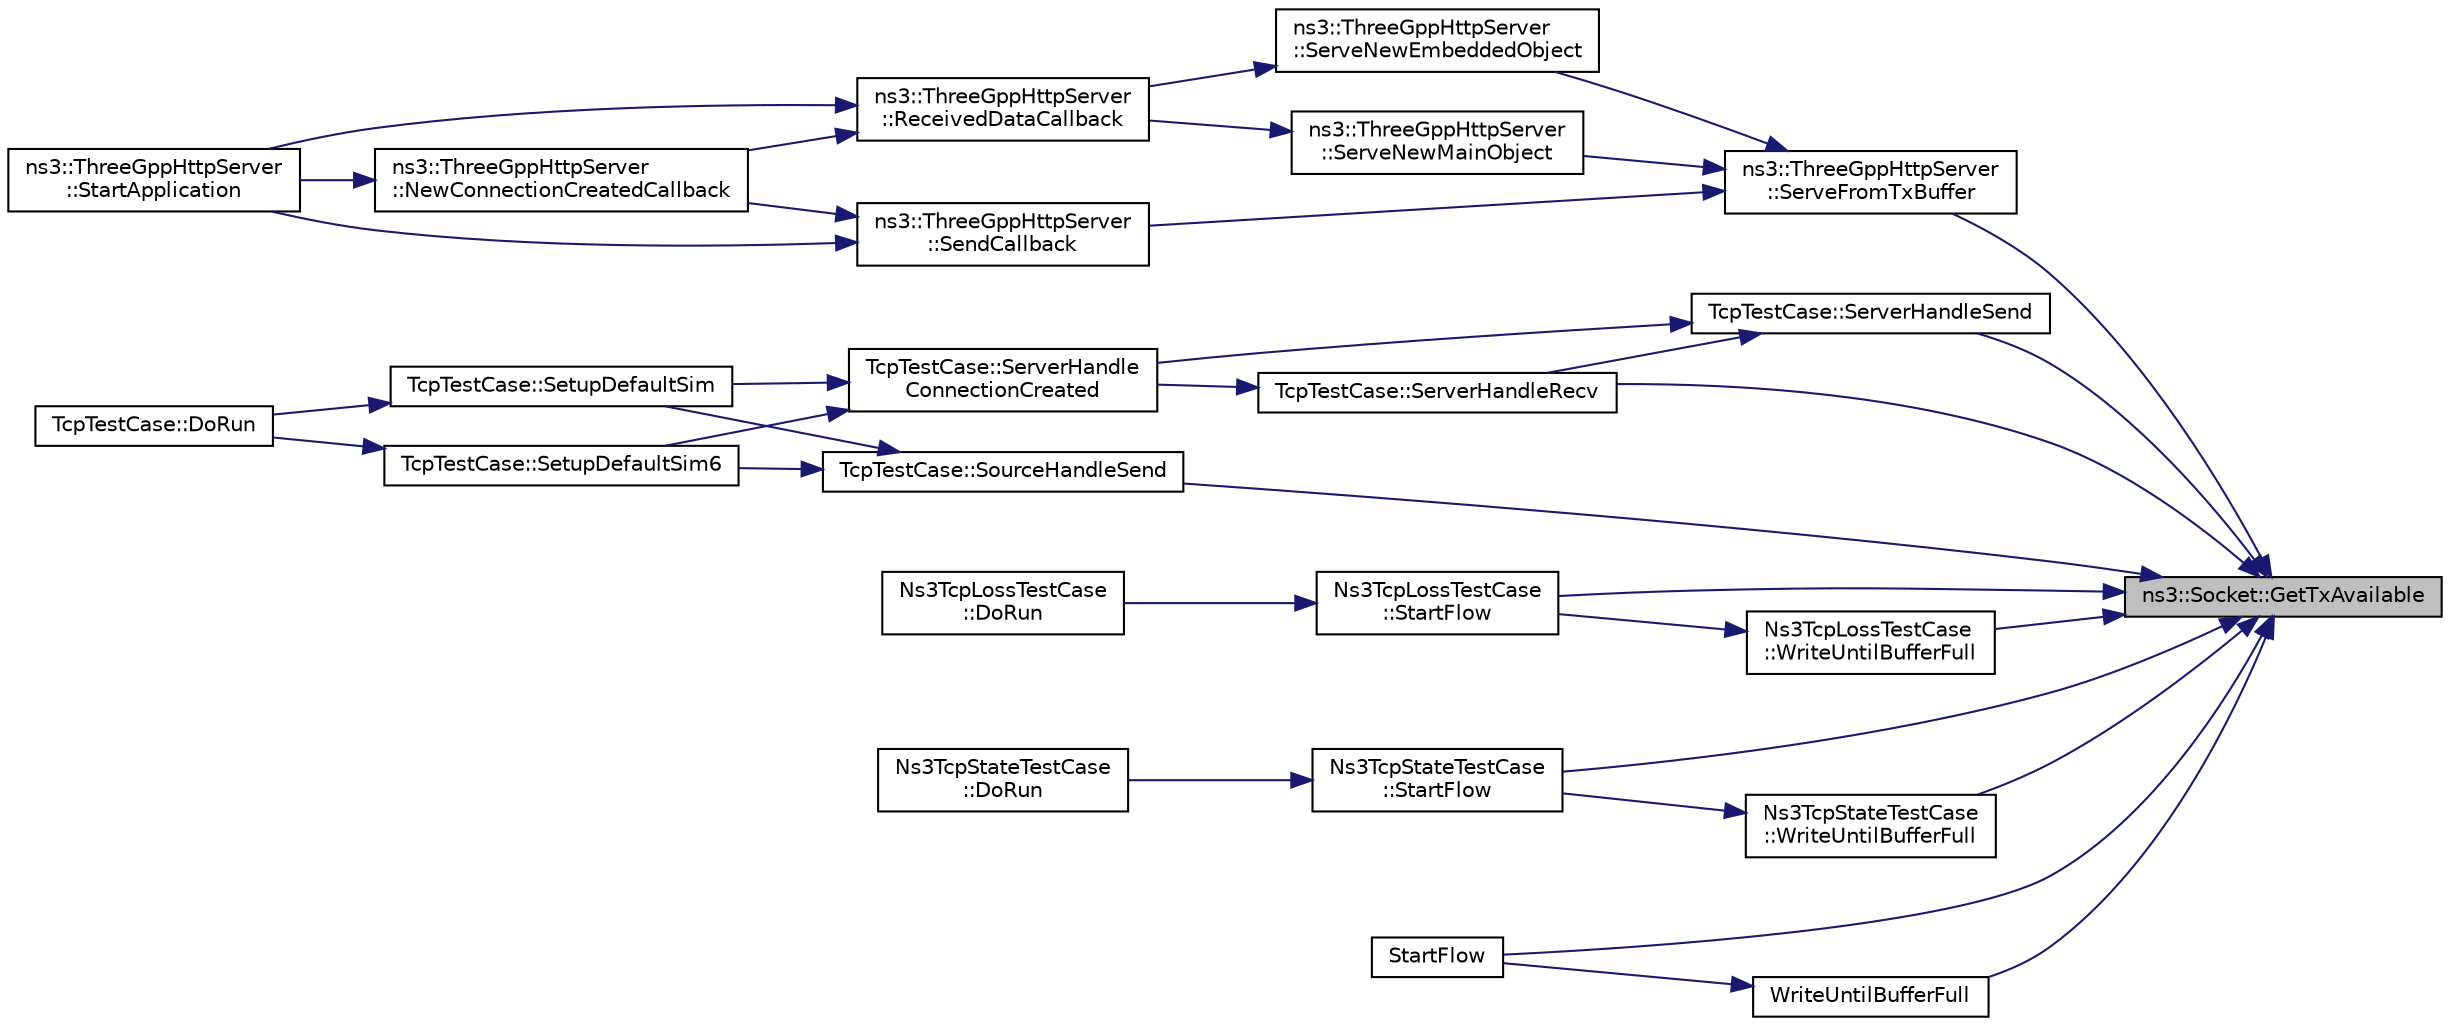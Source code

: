 digraph "ns3::Socket::GetTxAvailable"
{
 // LATEX_PDF_SIZE
  edge [fontname="Helvetica",fontsize="10",labelfontname="Helvetica",labelfontsize="10"];
  node [fontname="Helvetica",fontsize="10",shape=record];
  rankdir="RL";
  Node1 [label="ns3::Socket::GetTxAvailable",height=0.2,width=0.4,color="black", fillcolor="grey75", style="filled", fontcolor="black",tooltip="Returns the number of bytes which can be sent in a single call to Send."];
  Node1 -> Node2 [dir="back",color="midnightblue",fontsize="10",style="solid",fontname="Helvetica"];
  Node2 [label="ns3::ThreeGppHttpServer\l::ServeFromTxBuffer",height=0.2,width=0.4,color="black", fillcolor="white", style="filled",URL="$classns3_1_1_three_gpp_http_server.html#a1ec1346e9f5e0740304c315e6e9152a9",tooltip="Creates a packet out of a pending object in the Tx buffer send it over the given socket."];
  Node2 -> Node3 [dir="back",color="midnightblue",fontsize="10",style="solid",fontname="Helvetica"];
  Node3 [label="ns3::ThreeGppHttpServer\l::SendCallback",height=0.2,width=0.4,color="black", fillcolor="white", style="filled",URL="$classns3_1_1_three_gpp_http_server.html#a80a6edda2c6eca47ff1004ea40c3f63d",tooltip="Invoked when more buffer space for transmission is added to a socket."];
  Node3 -> Node4 [dir="back",color="midnightblue",fontsize="10",style="solid",fontname="Helvetica"];
  Node4 [label="ns3::ThreeGppHttpServer\l::NewConnectionCreatedCallback",height=0.2,width=0.4,color="black", fillcolor="white", style="filled",URL="$classns3_1_1_three_gpp_http_server.html#ada1cc6cd2df2e880efcc526f4441927a",tooltip="Invoked when a new connection has been established."];
  Node4 -> Node5 [dir="back",color="midnightblue",fontsize="10",style="solid",fontname="Helvetica"];
  Node5 [label="ns3::ThreeGppHttpServer\l::StartApplication",height=0.2,width=0.4,color="black", fillcolor="white", style="filled",URL="$classns3_1_1_three_gpp_http_server.html#a544fd4b36563a365fbd7013dc88c3bf0",tooltip="Application specific startup code."];
  Node3 -> Node5 [dir="back",color="midnightblue",fontsize="10",style="solid",fontname="Helvetica"];
  Node2 -> Node6 [dir="back",color="midnightblue",fontsize="10",style="solid",fontname="Helvetica"];
  Node6 [label="ns3::ThreeGppHttpServer\l::ServeNewEmbeddedObject",height=0.2,width=0.4,color="black", fillcolor="white", style="filled",URL="$classns3_1_1_three_gpp_http_server.html#a7541fac4b55a577991518f2db5877d85",tooltip="Generates a new embedded object and push it into the Tx buffer."];
  Node6 -> Node7 [dir="back",color="midnightblue",fontsize="10",style="solid",fontname="Helvetica"];
  Node7 [label="ns3::ThreeGppHttpServer\l::ReceivedDataCallback",height=0.2,width=0.4,color="black", fillcolor="white", style="filled",URL="$classns3_1_1_three_gpp_http_server.html#a482298aa6b8959c769244ff7a795b9af",tooltip="Invoked when m_initialSocket receives some packet data."];
  Node7 -> Node4 [dir="back",color="midnightblue",fontsize="10",style="solid",fontname="Helvetica"];
  Node7 -> Node5 [dir="back",color="midnightblue",fontsize="10",style="solid",fontname="Helvetica"];
  Node2 -> Node8 [dir="back",color="midnightblue",fontsize="10",style="solid",fontname="Helvetica"];
  Node8 [label="ns3::ThreeGppHttpServer\l::ServeNewMainObject",height=0.2,width=0.4,color="black", fillcolor="white", style="filled",URL="$classns3_1_1_three_gpp_http_server.html#a522c4a4a11d0caa4cae5b11288fe3e61",tooltip="Generates a new main object and push it into the Tx buffer."];
  Node8 -> Node7 [dir="back",color="midnightblue",fontsize="10",style="solid",fontname="Helvetica"];
  Node1 -> Node9 [dir="back",color="midnightblue",fontsize="10",style="solid",fontname="Helvetica"];
  Node9 [label="TcpTestCase::ServerHandleRecv",height=0.2,width=0.4,color="black", fillcolor="white", style="filled",URL="$class_tcp_test_case.html#a42ede7664eb853794823d249b65df402",tooltip="Server: Receive data."];
  Node9 -> Node10 [dir="back",color="midnightblue",fontsize="10",style="solid",fontname="Helvetica"];
  Node10 [label="TcpTestCase::ServerHandle\lConnectionCreated",height=0.2,width=0.4,color="black", fillcolor="white", style="filled",URL="$class_tcp_test_case.html#a92ee004cc017259628ac1731ca4e040a",tooltip="Server: Handle connection created."];
  Node10 -> Node11 [dir="back",color="midnightblue",fontsize="10",style="solid",fontname="Helvetica"];
  Node11 [label="TcpTestCase::SetupDefaultSim",height=0.2,width=0.4,color="black", fillcolor="white", style="filled",URL="$class_tcp_test_case.html#aa0635586d1df558a59adf3ab92cdd511",tooltip="Setup the test (IPv4 version)."];
  Node11 -> Node12 [dir="back",color="midnightblue",fontsize="10",style="solid",fontname="Helvetica"];
  Node12 [label="TcpTestCase::DoRun",height=0.2,width=0.4,color="black", fillcolor="white", style="filled",URL="$class_tcp_test_case.html#a8c4c4fa54e3c71ae1fca781357605134",tooltip="Implementation to actually run this TestCase."];
  Node10 -> Node13 [dir="back",color="midnightblue",fontsize="10",style="solid",fontname="Helvetica"];
  Node13 [label="TcpTestCase::SetupDefaultSim6",height=0.2,width=0.4,color="black", fillcolor="white", style="filled",URL="$class_tcp_test_case.html#ad45a412dd010f36d8b396ab83df8acd6",tooltip="Setup the test (IPv6 version)."];
  Node13 -> Node12 [dir="back",color="midnightblue",fontsize="10",style="solid",fontname="Helvetica"];
  Node1 -> Node14 [dir="back",color="midnightblue",fontsize="10",style="solid",fontname="Helvetica"];
  Node14 [label="TcpTestCase::ServerHandleSend",height=0.2,width=0.4,color="black", fillcolor="white", style="filled",URL="$class_tcp_test_case.html#a1ba2bc3a0a5e84e07437e48e632fdbda",tooltip="Server: Send data."];
  Node14 -> Node10 [dir="back",color="midnightblue",fontsize="10",style="solid",fontname="Helvetica"];
  Node14 -> Node9 [dir="back",color="midnightblue",fontsize="10",style="solid",fontname="Helvetica"];
  Node1 -> Node15 [dir="back",color="midnightblue",fontsize="10",style="solid",fontname="Helvetica"];
  Node15 [label="TcpTestCase::SourceHandleSend",height=0.2,width=0.4,color="black", fillcolor="white", style="filled",URL="$class_tcp_test_case.html#ae2b2672883a732447f02e4bf82840f34",tooltip="Client: Send data."];
  Node15 -> Node11 [dir="back",color="midnightblue",fontsize="10",style="solid",fontname="Helvetica"];
  Node15 -> Node13 [dir="back",color="midnightblue",fontsize="10",style="solid",fontname="Helvetica"];
  Node1 -> Node16 [dir="back",color="midnightblue",fontsize="10",style="solid",fontname="Helvetica"];
  Node16 [label="Ns3TcpLossTestCase\l::StartFlow",height=0.2,width=0.4,color="black", fillcolor="white", style="filled",URL="$class_ns3_tcp_loss_test_case.html#a4a1869d1f22376be8825bab6cb172e30",tooltip=" "];
  Node16 -> Node17 [dir="back",color="midnightblue",fontsize="10",style="solid",fontname="Helvetica"];
  Node17 [label="Ns3TcpLossTestCase\l::DoRun",height=0.2,width=0.4,color="black", fillcolor="white", style="filled",URL="$class_ns3_tcp_loss_test_case.html#aa6494c8b5df42627efd9625374b2eeeb",tooltip="Implementation to actually run this TestCase."];
  Node1 -> Node18 [dir="back",color="midnightblue",fontsize="10",style="solid",fontname="Helvetica"];
  Node18 [label="Ns3TcpStateTestCase\l::StartFlow",height=0.2,width=0.4,color="black", fillcolor="white", style="filled",URL="$class_ns3_tcp_state_test_case.html#a27240502909a83e4ca4895a96986ea98",tooltip=" "];
  Node18 -> Node19 [dir="back",color="midnightblue",fontsize="10",style="solid",fontname="Helvetica"];
  Node19 [label="Ns3TcpStateTestCase\l::DoRun",height=0.2,width=0.4,color="black", fillcolor="white", style="filled",URL="$class_ns3_tcp_state_test_case.html#a62dd7855d89e540bf08e8ac2e9febf9f",tooltip="Implementation to actually run this TestCase."];
  Node1 -> Node20 [dir="back",color="midnightblue",fontsize="10",style="solid",fontname="Helvetica"];
  Node20 [label="StartFlow",height=0.2,width=0.4,color="black", fillcolor="white", style="filled",URL="$socket-bound-tcp-static-routing_8cc.html#ae30569e5dd9cf9410117760ce50f62c9",tooltip=" "];
  Node1 -> Node21 [dir="back",color="midnightblue",fontsize="10",style="solid",fontname="Helvetica"];
  Node21 [label="Ns3TcpLossTestCase\l::WriteUntilBufferFull",height=0.2,width=0.4,color="black", fillcolor="white", style="filled",URL="$class_ns3_tcp_loss_test_case.html#ad1c2e8c2cf5e35baa4d8860c9d941af8",tooltip=" "];
  Node21 -> Node16 [dir="back",color="midnightblue",fontsize="10",style="solid",fontname="Helvetica"];
  Node1 -> Node22 [dir="back",color="midnightblue",fontsize="10",style="solid",fontname="Helvetica"];
  Node22 [label="Ns3TcpStateTestCase\l::WriteUntilBufferFull",height=0.2,width=0.4,color="black", fillcolor="white", style="filled",URL="$class_ns3_tcp_state_test_case.html#ab52f727ef7454eae1f4a6a5a491c019a",tooltip=" "];
  Node22 -> Node18 [dir="back",color="midnightblue",fontsize="10",style="solid",fontname="Helvetica"];
  Node1 -> Node23 [dir="back",color="midnightblue",fontsize="10",style="solid",fontname="Helvetica"];
  Node23 [label="WriteUntilBufferFull",height=0.2,width=0.4,color="black", fillcolor="white", style="filled",URL="$socket-bound-tcp-static-routing_8cc.html#aabac43dff29eee4d02ebfd090544b779",tooltip=" "];
  Node23 -> Node20 [dir="back",color="midnightblue",fontsize="10",style="solid",fontname="Helvetica"];
}
